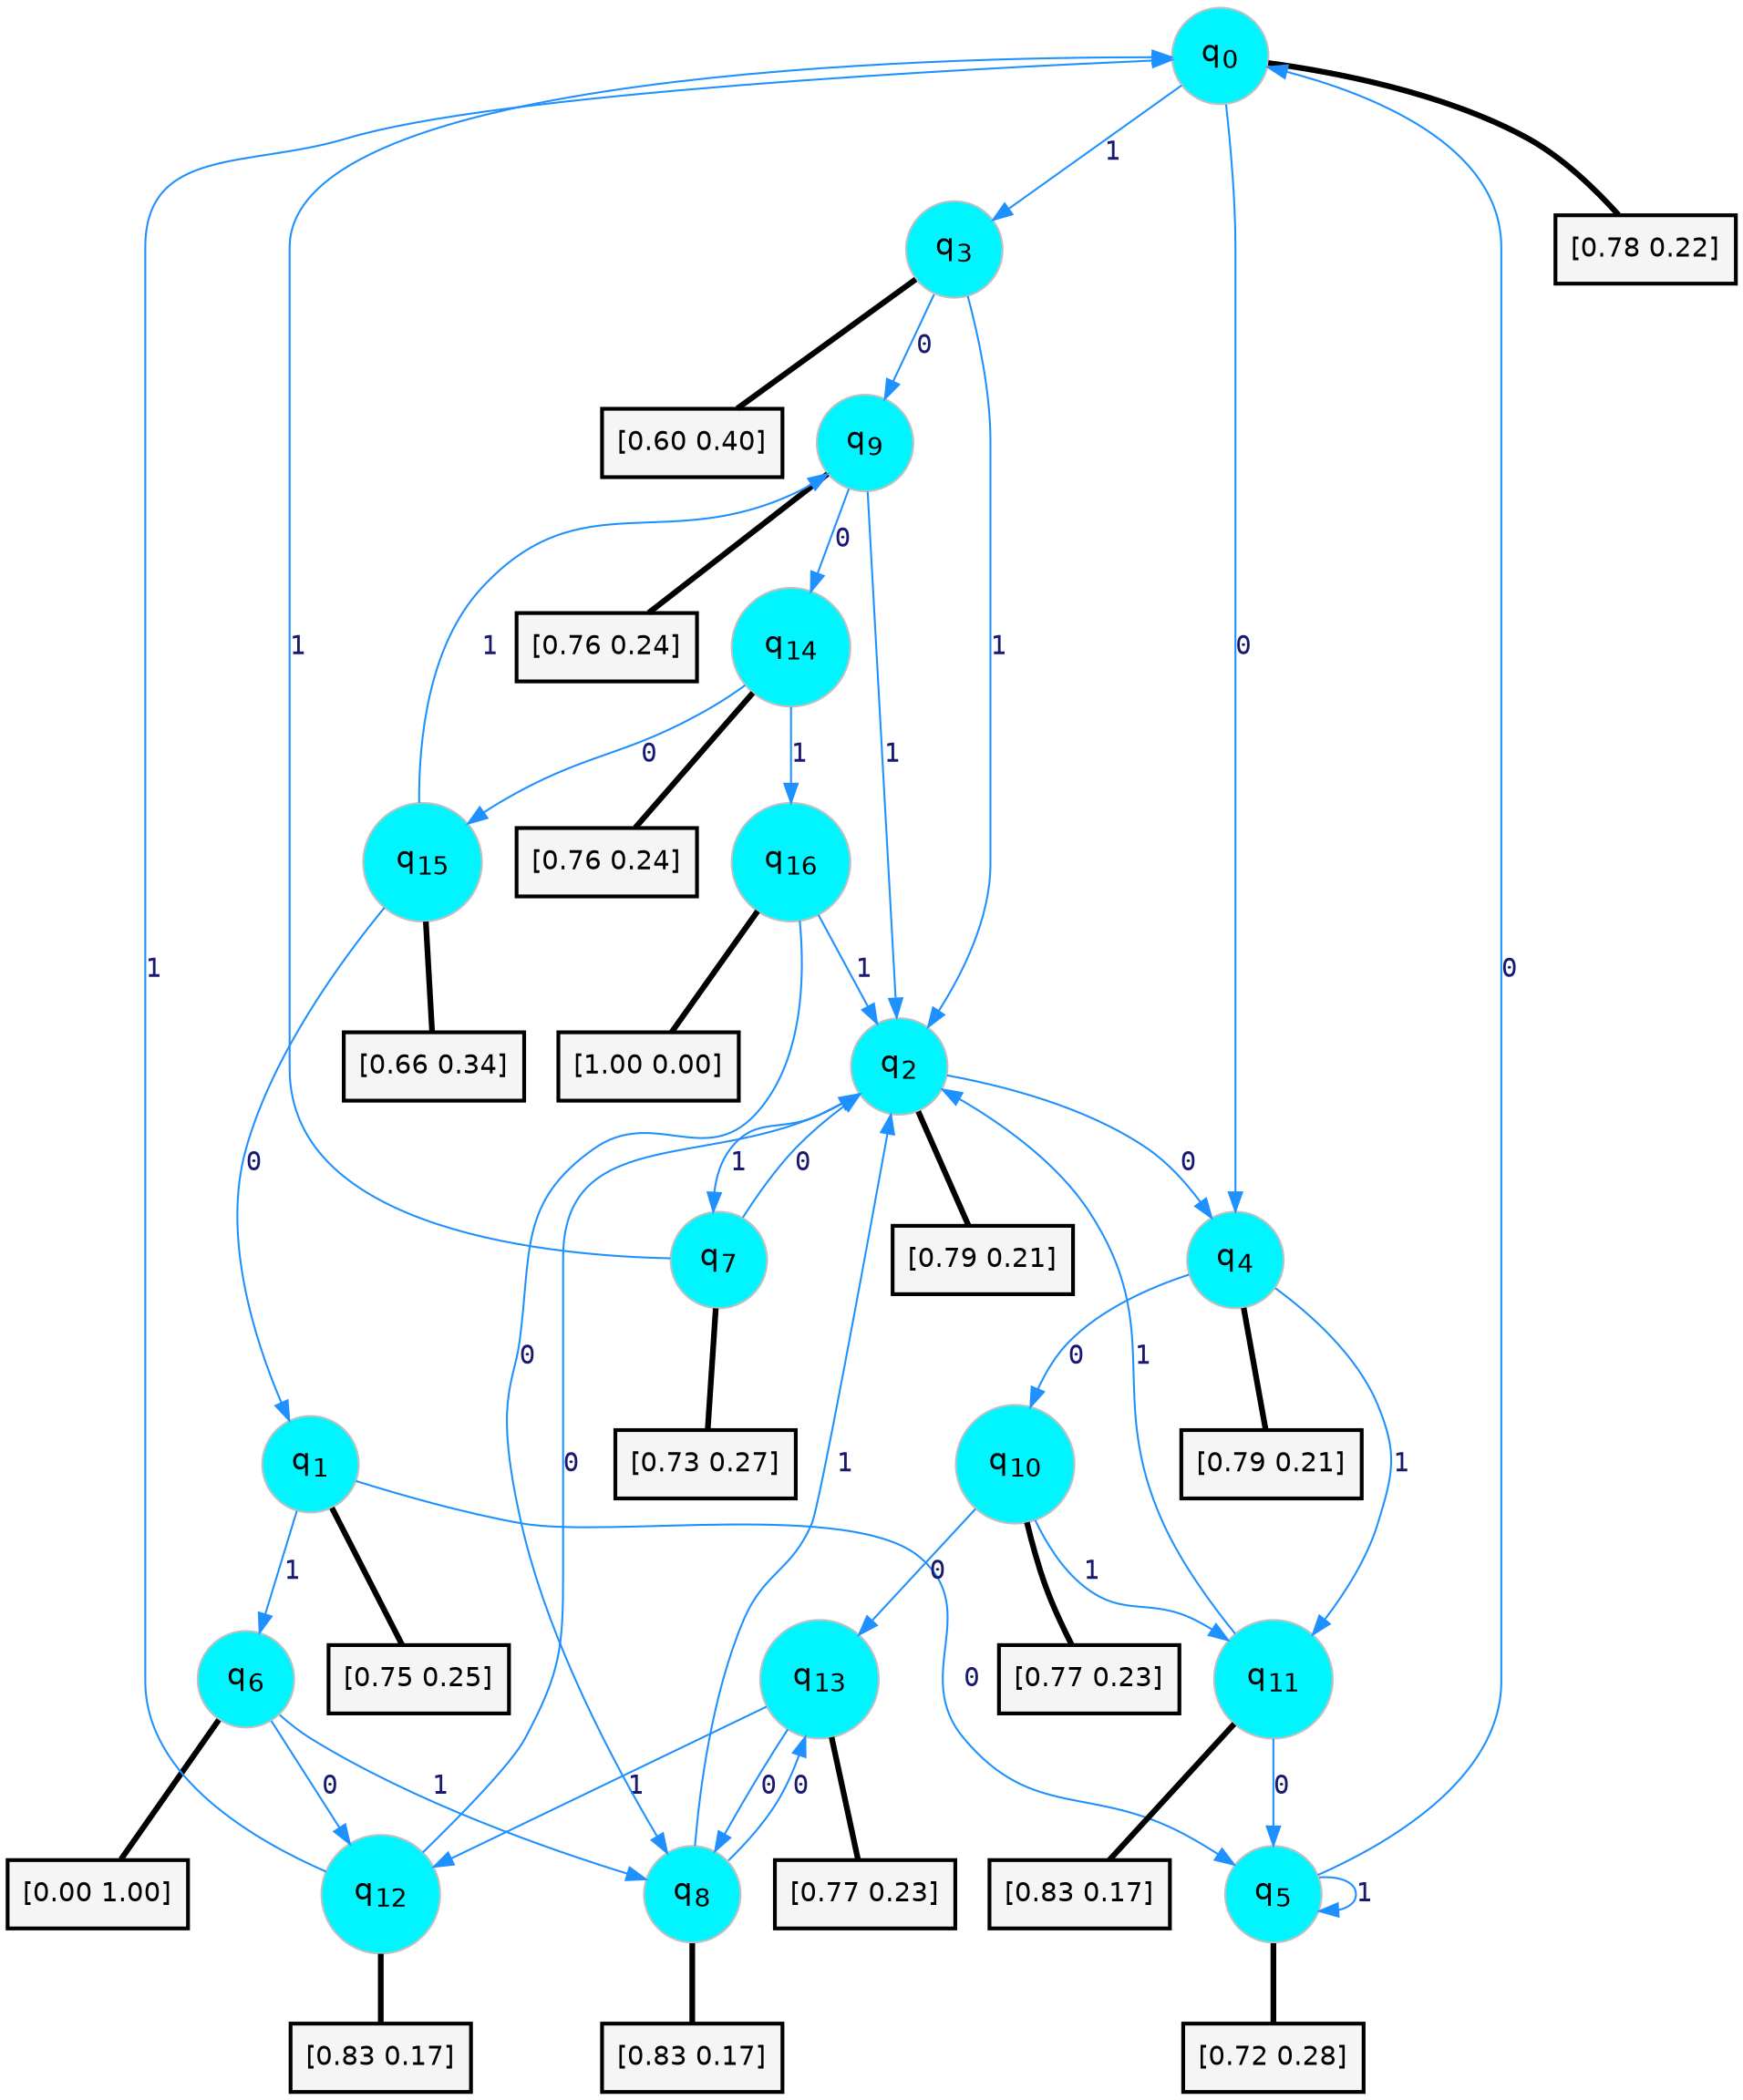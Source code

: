digraph G {
graph [
bgcolor=transparent, dpi=300, rankdir=TD, size="40,25"];
node [
color=gray, fillcolor=turquoise1, fontcolor=black, fontname=Helvetica, fontsize=16, fontweight=bold, shape=circle, style=filled];
edge [
arrowsize=1, color=dodgerblue1, fontcolor=midnightblue, fontname=courier, fontweight=bold, penwidth=1, style=solid, weight=20];
0[label=<q<SUB>0</SUB>>];
1[label=<q<SUB>1</SUB>>];
2[label=<q<SUB>2</SUB>>];
3[label=<q<SUB>3</SUB>>];
4[label=<q<SUB>4</SUB>>];
5[label=<q<SUB>5</SUB>>];
6[label=<q<SUB>6</SUB>>];
7[label=<q<SUB>7</SUB>>];
8[label=<q<SUB>8</SUB>>];
9[label=<q<SUB>9</SUB>>];
10[label=<q<SUB>10</SUB>>];
11[label=<q<SUB>11</SUB>>];
12[label=<q<SUB>12</SUB>>];
13[label=<q<SUB>13</SUB>>];
14[label=<q<SUB>14</SUB>>];
15[label=<q<SUB>15</SUB>>];
16[label=<q<SUB>16</SUB>>];
17[label="[0.78 0.22]", shape=box,fontcolor=black, fontname=Helvetica, fontsize=14, penwidth=2, fillcolor=whitesmoke,color=black];
18[label="[0.75 0.25]", shape=box,fontcolor=black, fontname=Helvetica, fontsize=14, penwidth=2, fillcolor=whitesmoke,color=black];
19[label="[0.79 0.21]", shape=box,fontcolor=black, fontname=Helvetica, fontsize=14, penwidth=2, fillcolor=whitesmoke,color=black];
20[label="[0.60 0.40]", shape=box,fontcolor=black, fontname=Helvetica, fontsize=14, penwidth=2, fillcolor=whitesmoke,color=black];
21[label="[0.79 0.21]", shape=box,fontcolor=black, fontname=Helvetica, fontsize=14, penwidth=2, fillcolor=whitesmoke,color=black];
22[label="[0.72 0.28]", shape=box,fontcolor=black, fontname=Helvetica, fontsize=14, penwidth=2, fillcolor=whitesmoke,color=black];
23[label="[0.00 1.00]", shape=box,fontcolor=black, fontname=Helvetica, fontsize=14, penwidth=2, fillcolor=whitesmoke,color=black];
24[label="[0.73 0.27]", shape=box,fontcolor=black, fontname=Helvetica, fontsize=14, penwidth=2, fillcolor=whitesmoke,color=black];
25[label="[0.83 0.17]", shape=box,fontcolor=black, fontname=Helvetica, fontsize=14, penwidth=2, fillcolor=whitesmoke,color=black];
26[label="[0.76 0.24]", shape=box,fontcolor=black, fontname=Helvetica, fontsize=14, penwidth=2, fillcolor=whitesmoke,color=black];
27[label="[0.77 0.23]", shape=box,fontcolor=black, fontname=Helvetica, fontsize=14, penwidth=2, fillcolor=whitesmoke,color=black];
28[label="[0.83 0.17]", shape=box,fontcolor=black, fontname=Helvetica, fontsize=14, penwidth=2, fillcolor=whitesmoke,color=black];
29[label="[0.83 0.17]", shape=box,fontcolor=black, fontname=Helvetica, fontsize=14, penwidth=2, fillcolor=whitesmoke,color=black];
30[label="[0.77 0.23]", shape=box,fontcolor=black, fontname=Helvetica, fontsize=14, penwidth=2, fillcolor=whitesmoke,color=black];
31[label="[0.76 0.24]", shape=box,fontcolor=black, fontname=Helvetica, fontsize=14, penwidth=2, fillcolor=whitesmoke,color=black];
32[label="[0.66 0.34]", shape=box,fontcolor=black, fontname=Helvetica, fontsize=14, penwidth=2, fillcolor=whitesmoke,color=black];
33[label="[1.00 0.00]", shape=box,fontcolor=black, fontname=Helvetica, fontsize=14, penwidth=2, fillcolor=whitesmoke,color=black];
0->4 [label=0];
0->3 [label=1];
0->17 [arrowhead=none, penwidth=3,color=black];
1->5 [label=0];
1->6 [label=1];
1->18 [arrowhead=none, penwidth=3,color=black];
2->4 [label=0];
2->7 [label=1];
2->19 [arrowhead=none, penwidth=3,color=black];
3->9 [label=0];
3->2 [label=1];
3->20 [arrowhead=none, penwidth=3,color=black];
4->10 [label=0];
4->11 [label=1];
4->21 [arrowhead=none, penwidth=3,color=black];
5->0 [label=0];
5->5 [label=1];
5->22 [arrowhead=none, penwidth=3,color=black];
6->12 [label=0];
6->8 [label=1];
6->23 [arrowhead=none, penwidth=3,color=black];
7->2 [label=0];
7->0 [label=1];
7->24 [arrowhead=none, penwidth=3,color=black];
8->13 [label=0];
8->2 [label=1];
8->25 [arrowhead=none, penwidth=3,color=black];
9->14 [label=0];
9->2 [label=1];
9->26 [arrowhead=none, penwidth=3,color=black];
10->13 [label=0];
10->11 [label=1];
10->27 [arrowhead=none, penwidth=3,color=black];
11->5 [label=0];
11->2 [label=1];
11->28 [arrowhead=none, penwidth=3,color=black];
12->2 [label=0];
12->0 [label=1];
12->29 [arrowhead=none, penwidth=3,color=black];
13->8 [label=0];
13->12 [label=1];
13->30 [arrowhead=none, penwidth=3,color=black];
14->15 [label=0];
14->16 [label=1];
14->31 [arrowhead=none, penwidth=3,color=black];
15->1 [label=0];
15->9 [label=1];
15->32 [arrowhead=none, penwidth=3,color=black];
16->8 [label=0];
16->2 [label=1];
16->33 [arrowhead=none, penwidth=3,color=black];
}
